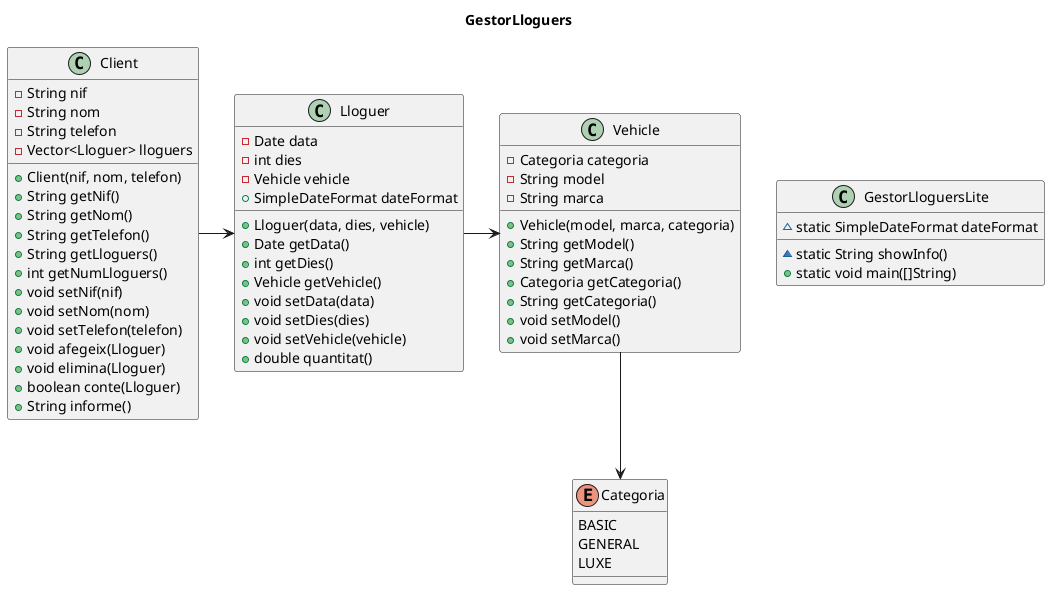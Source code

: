 @startuml

title GestorLloguers

class Client{
    - String nif
    - String nom
    - String telefon
    - Vector<Lloguer> lloguers
    + Client(nif, nom, telefon)
    + String getNif()
    + String getNom()
    + String getTelefon()
    + String getLloguers()
    + int getNumLloguers()
    + void setNif(nif)
    + void setNom(nom)
    + void setTelefon(telefon)
    + void afegeix(Lloguer)
    + void elimina(Lloguer)
    + boolean conte(Lloguer)
    + String informe()

}
class Vehicle{
    - Categoria categoria
    - String model
    - String marca
    + Vehicle(model, marca, categoria)
    + String getModel()
    + String getMarca()
    + Categoria getCategoria()
    + String getCategoria()
    + void setModel()
    + void setMarca()
}
class Lloguer{
    - Date data
    - int dies
    - Vehicle vehicle
    + SimpleDateFormat dateFormat
    + Lloguer(data, dies, vehicle)
    + Date getData()
    + int getDies()
    + Vehicle getVehicle()
    + void setData(data)
    + void setDies(dies)
    + void setVehicle(vehicle)
    + double quantitat()
}
class GestorLloguersLite{
    ~ static SimpleDateFormat dateFormat
    ~ static String showInfo()
    + static void main([]String)
}
enum Categoria {
    BASIC
    GENERAL
    LUXE
}

Client -> Lloguer
Lloguer -> Vehicle
Vehicle --> Categoria

@enduml